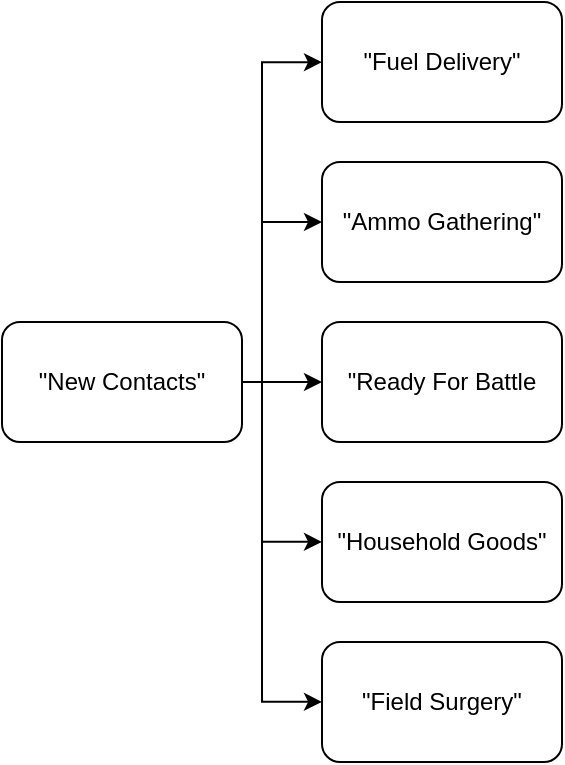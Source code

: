 <mxfile version="24.4.0" type="github">
  <diagram name="Seite-1" id="pJj8s5nIRx5zFcbVIkqu">
    <mxGraphModel dx="745" dy="400" grid="1" gridSize="10" guides="1" tooltips="1" connect="1" arrows="1" fold="1" page="1" pageScale="1" pageWidth="827" pageHeight="1169" math="0" shadow="0">
      <root>
        <mxCell id="0" />
        <mxCell id="1" parent="0" />
        <mxCell id="-12QPcaQ3ScKp2eC-1EL-11" style="edgeStyle=orthogonalEdgeStyle;rounded=0;orthogonalLoop=1;jettySize=auto;html=1;" edge="1" parent="1" source="-12QPcaQ3ScKp2eC-1EL-1" target="-12QPcaQ3ScKp2eC-1EL-3">
          <mxGeometry relative="1" as="geometry">
            <mxPoint x="160" y="400" as="sourcePoint" />
            <Array as="points">
              <mxPoint x="120" y="320" />
              <mxPoint x="120" y="320" />
            </Array>
          </mxGeometry>
        </mxCell>
        <mxCell id="-12QPcaQ3ScKp2eC-1EL-1" value="&quot;New Contacts&quot;" style="rounded=1;whiteSpace=wrap;html=1;" vertex="1" parent="1">
          <mxGeometry x="20" y="290" width="120" height="60" as="geometry" />
        </mxCell>
        <mxCell id="-12QPcaQ3ScKp2eC-1EL-3" value="&quot;Ready For Battle" style="rounded=1;whiteSpace=wrap;html=1;" vertex="1" parent="1">
          <mxGeometry x="180" y="290" width="120" height="60" as="geometry" />
        </mxCell>
        <mxCell id="-12QPcaQ3ScKp2eC-1EL-4" value="&quot;Household Goods&quot;" style="rounded=1;whiteSpace=wrap;html=1;" vertex="1" parent="1">
          <mxGeometry x="180" y="370" width="120" height="60" as="geometry" />
        </mxCell>
        <mxCell id="-12QPcaQ3ScKp2eC-1EL-5" value="&quot;Ammo Gathering&quot;" style="rounded=1;whiteSpace=wrap;html=1;" vertex="1" parent="1">
          <mxGeometry x="180" y="210" width="120" height="60" as="geometry" />
        </mxCell>
        <mxCell id="-12QPcaQ3ScKp2eC-1EL-6" value="&quot;Fuel Delivery&quot;" style="rounded=1;whiteSpace=wrap;html=1;" vertex="1" parent="1">
          <mxGeometry x="180" y="130" width="120" height="60" as="geometry" />
        </mxCell>
        <mxCell id="-12QPcaQ3ScKp2eC-1EL-7" value="&quot;Field Surgery&quot;" style="rounded=1;whiteSpace=wrap;html=1;" vertex="1" parent="1">
          <mxGeometry x="180" y="450" width="120" height="60" as="geometry" />
        </mxCell>
        <mxCell id="-12QPcaQ3ScKp2eC-1EL-13" style="edgeStyle=orthogonalEdgeStyle;rounded=0;orthogonalLoop=1;jettySize=auto;html=1;" edge="1" parent="1" source="-12QPcaQ3ScKp2eC-1EL-1">
          <mxGeometry relative="1" as="geometry">
            <mxPoint x="120" y="370" as="sourcePoint" />
            <mxPoint x="180" y="399.94" as="targetPoint" />
            <Array as="points">
              <mxPoint x="150" y="320" />
              <mxPoint x="150" y="400" />
            </Array>
          </mxGeometry>
        </mxCell>
        <mxCell id="-12QPcaQ3ScKp2eC-1EL-14" style="edgeStyle=orthogonalEdgeStyle;rounded=0;orthogonalLoop=1;jettySize=auto;html=1;" edge="1" parent="1">
          <mxGeometry relative="1" as="geometry">
            <mxPoint x="150" y="380" as="sourcePoint" />
            <mxPoint x="180" y="479.94" as="targetPoint" />
            <Array as="points">
              <mxPoint x="150" y="390" />
              <mxPoint x="150" y="480" />
            </Array>
          </mxGeometry>
        </mxCell>
        <mxCell id="-12QPcaQ3ScKp2eC-1EL-18" style="edgeStyle=orthogonalEdgeStyle;rounded=0;orthogonalLoop=1;jettySize=auto;html=1;" edge="1" parent="1">
          <mxGeometry relative="1" as="geometry">
            <mxPoint x="150" y="320" as="sourcePoint" />
            <mxPoint x="180" y="239.88" as="targetPoint" />
            <Array as="points">
              <mxPoint x="150" y="240" />
              <mxPoint x="180" y="240" />
            </Array>
          </mxGeometry>
        </mxCell>
        <mxCell id="-12QPcaQ3ScKp2eC-1EL-19" style="edgeStyle=orthogonalEdgeStyle;rounded=0;orthogonalLoop=1;jettySize=auto;html=1;" edge="1" parent="1">
          <mxGeometry relative="1" as="geometry">
            <mxPoint x="150" y="240.12" as="sourcePoint" />
            <mxPoint x="180" y="160" as="targetPoint" />
            <Array as="points">
              <mxPoint x="150" y="160.12" />
              <mxPoint x="180" y="160.12" />
            </Array>
          </mxGeometry>
        </mxCell>
      </root>
    </mxGraphModel>
  </diagram>
</mxfile>
